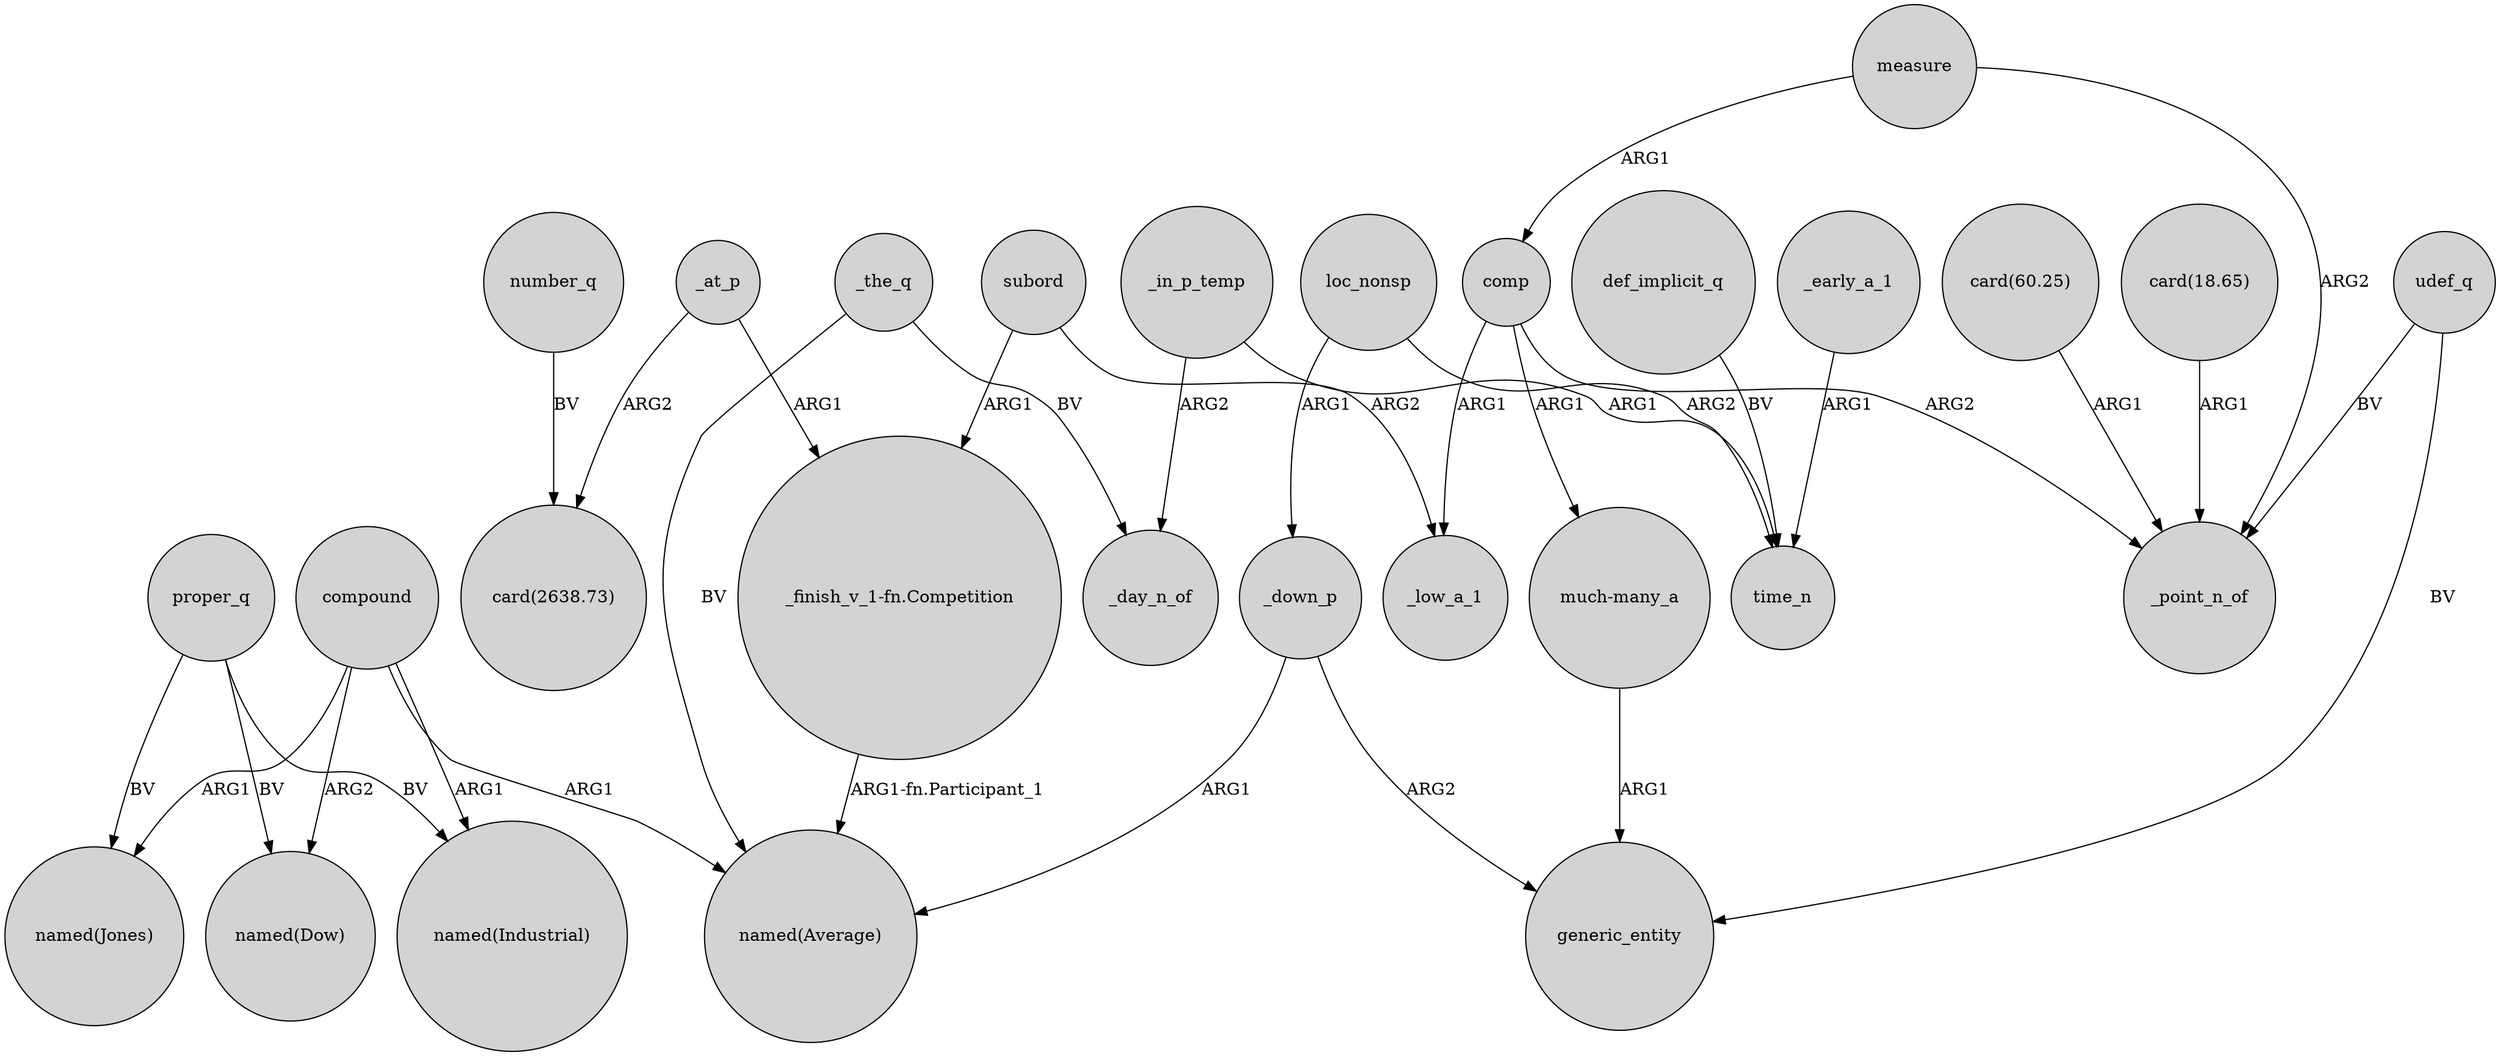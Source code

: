 digraph {
	node [shape=circle style=filled]
	_early_a_1 -> time_n [label=ARG1]
	"card(18.65)" -> _point_n_of [label=ARG1]
	comp -> _low_a_1 [label=ARG1]
	compound -> "named(Jones)" [label=ARG1]
	_down_p -> "named(Average)" [label=ARG1]
	_at_p -> "card(2638.73)" [label=ARG2]
	udef_q -> generic_entity [label=BV]
	comp -> "much-many_a" [label=ARG1]
	proper_q -> "named(Industrial)" [label=BV]
	"much-many_a" -> generic_entity [label=ARG1]
	_down_p -> generic_entity [label=ARG2]
	_the_q -> _day_n_of [label=BV]
	number_q -> "card(2638.73)" [label=BV]
	_at_p -> "_finish_v_1-fn.Competition" [label=ARG1]
	measure -> _point_n_of [label=ARG2]
	subord -> "_finish_v_1-fn.Competition" [label=ARG1]
	_the_q -> "named(Average)" [label=BV]
	proper_q -> "named(Jones)" [label=BV]
	proper_q -> "named(Dow)" [label=BV]
	_in_p_temp -> time_n [label=ARG1]
	"card(60.25)" -> _point_n_of [label=ARG1]
	compound -> "named(Industrial)" [label=ARG1]
	compound -> "named(Average)" [label=ARG1]
	"_finish_v_1-fn.Competition" -> "named(Average)" [label="ARG1-fn.Participant_1"]
	compound -> "named(Dow)" [label=ARG2]
	measure -> comp [label=ARG1]
	subord -> _low_a_1 [label=ARG2]
	_in_p_temp -> _day_n_of [label=ARG2]
	loc_nonsp -> time_n [label=ARG2]
	def_implicit_q -> time_n [label=BV]
	udef_q -> _point_n_of [label=BV]
	loc_nonsp -> _down_p [label=ARG1]
	comp -> _point_n_of [label=ARG2]
}
